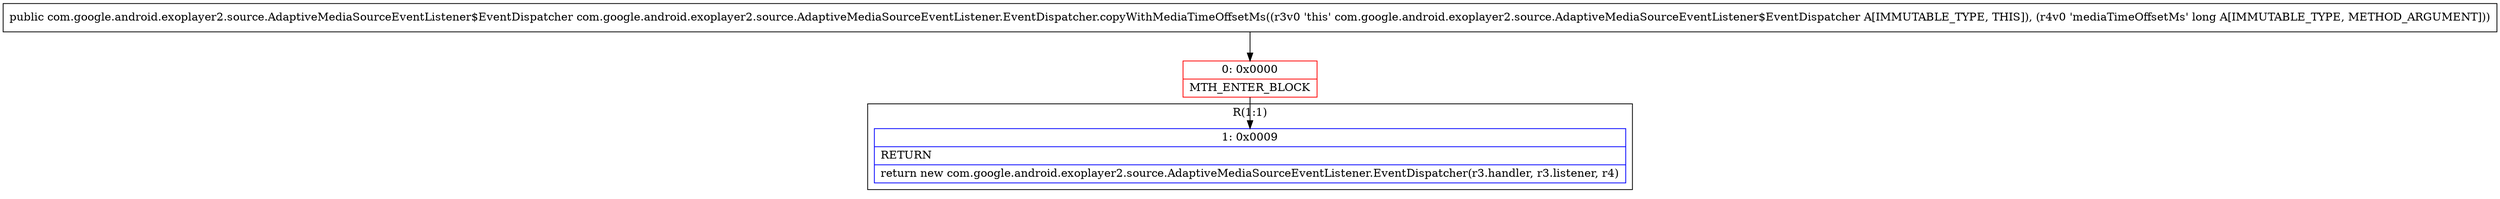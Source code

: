 digraph "CFG forcom.google.android.exoplayer2.source.AdaptiveMediaSourceEventListener.EventDispatcher.copyWithMediaTimeOffsetMs(J)Lcom\/google\/android\/exoplayer2\/source\/AdaptiveMediaSourceEventListener$EventDispatcher;" {
subgraph cluster_Region_909245107 {
label = "R(1:1)";
node [shape=record,color=blue];
Node_1 [shape=record,label="{1\:\ 0x0009|RETURN\l|return new com.google.android.exoplayer2.source.AdaptiveMediaSourceEventListener.EventDispatcher(r3.handler, r3.listener, r4)\l}"];
}
Node_0 [shape=record,color=red,label="{0\:\ 0x0000|MTH_ENTER_BLOCK\l}"];
MethodNode[shape=record,label="{public com.google.android.exoplayer2.source.AdaptiveMediaSourceEventListener$EventDispatcher com.google.android.exoplayer2.source.AdaptiveMediaSourceEventListener.EventDispatcher.copyWithMediaTimeOffsetMs((r3v0 'this' com.google.android.exoplayer2.source.AdaptiveMediaSourceEventListener$EventDispatcher A[IMMUTABLE_TYPE, THIS]), (r4v0 'mediaTimeOffsetMs' long A[IMMUTABLE_TYPE, METHOD_ARGUMENT])) }"];
MethodNode -> Node_0;
Node_0 -> Node_1;
}

